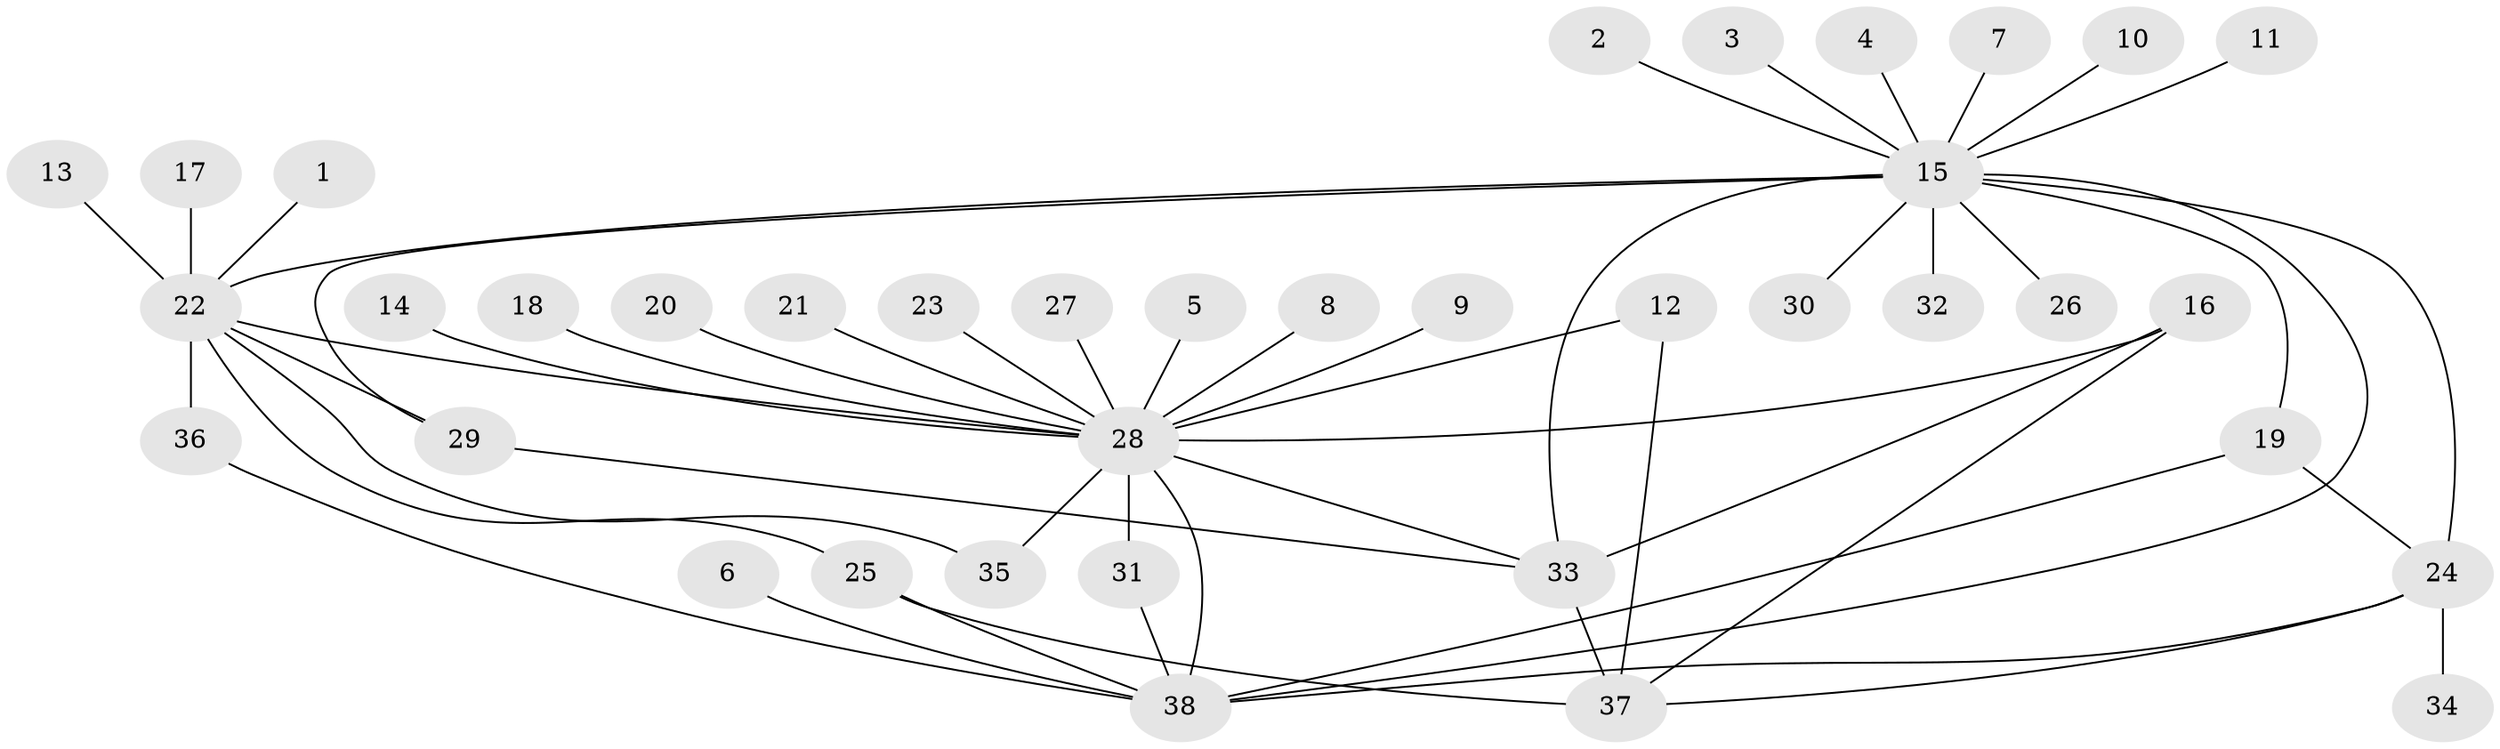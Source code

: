 // original degree distribution, {24: 0.00819672131147541, 15: 0.00819672131147541, 1: 0.6147540983606558, 4: 0.040983606557377046, 21: 0.00819672131147541, 14: 0.00819672131147541, 10: 0.01639344262295082, 7: 0.00819672131147541, 3: 0.08196721311475409, 2: 0.1885245901639344, 9: 0.00819672131147541, 5: 0.00819672131147541}
// Generated by graph-tools (version 1.1) at 2025/36/03/04/25 23:36:56]
// undirected, 38 vertices, 53 edges
graph export_dot {
  node [color=gray90,style=filled];
  1;
  2;
  3;
  4;
  5;
  6;
  7;
  8;
  9;
  10;
  11;
  12;
  13;
  14;
  15;
  16;
  17;
  18;
  19;
  20;
  21;
  22;
  23;
  24;
  25;
  26;
  27;
  28;
  29;
  30;
  31;
  32;
  33;
  34;
  35;
  36;
  37;
  38;
  1 -- 22 [weight=1.0];
  2 -- 15 [weight=1.0];
  3 -- 15 [weight=1.0];
  4 -- 15 [weight=1.0];
  5 -- 28 [weight=1.0];
  6 -- 38 [weight=1.0];
  7 -- 15 [weight=1.0];
  8 -- 28 [weight=1.0];
  9 -- 28 [weight=1.0];
  10 -- 15 [weight=1.0];
  11 -- 15 [weight=1.0];
  12 -- 28 [weight=1.0];
  12 -- 37 [weight=1.0];
  13 -- 22 [weight=1.0];
  14 -- 28 [weight=1.0];
  15 -- 19 [weight=1.0];
  15 -- 22 [weight=1.0];
  15 -- 24 [weight=1.0];
  15 -- 26 [weight=1.0];
  15 -- 29 [weight=1.0];
  15 -- 30 [weight=1.0];
  15 -- 32 [weight=1.0];
  15 -- 33 [weight=1.0];
  15 -- 38 [weight=1.0];
  16 -- 28 [weight=1.0];
  16 -- 33 [weight=1.0];
  16 -- 37 [weight=1.0];
  17 -- 22 [weight=1.0];
  18 -- 28 [weight=1.0];
  19 -- 24 [weight=1.0];
  19 -- 38 [weight=1.0];
  20 -- 28 [weight=1.0];
  21 -- 28 [weight=1.0];
  22 -- 25 [weight=1.0];
  22 -- 28 [weight=1.0];
  22 -- 29 [weight=1.0];
  22 -- 35 [weight=1.0];
  22 -- 36 [weight=1.0];
  23 -- 28 [weight=1.0];
  24 -- 34 [weight=1.0];
  24 -- 37 [weight=1.0];
  24 -- 38 [weight=1.0];
  25 -- 37 [weight=1.0];
  25 -- 38 [weight=1.0];
  27 -- 28 [weight=1.0];
  28 -- 31 [weight=2.0];
  28 -- 33 [weight=1.0];
  28 -- 35 [weight=1.0];
  28 -- 38 [weight=1.0];
  29 -- 33 [weight=1.0];
  31 -- 38 [weight=1.0];
  33 -- 37 [weight=2.0];
  36 -- 38 [weight=1.0];
}
